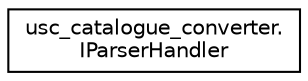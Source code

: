 digraph "Graphical Class Hierarchy"
{
  edge [fontname="Helvetica",fontsize="10",labelfontname="Helvetica",labelfontsize="10"];
  node [fontname="Helvetica",fontsize="10",shape=record];
  rankdir="LR";
  Node0 [label="usc_catalogue_converter.\lIParserHandler",height=0.2,width=0.4,color="black", fillcolor="white", style="filled",URL="$d9/d65/interfaceusc__catalogue__converter_1_1_i_parser_handler.html"];
}
